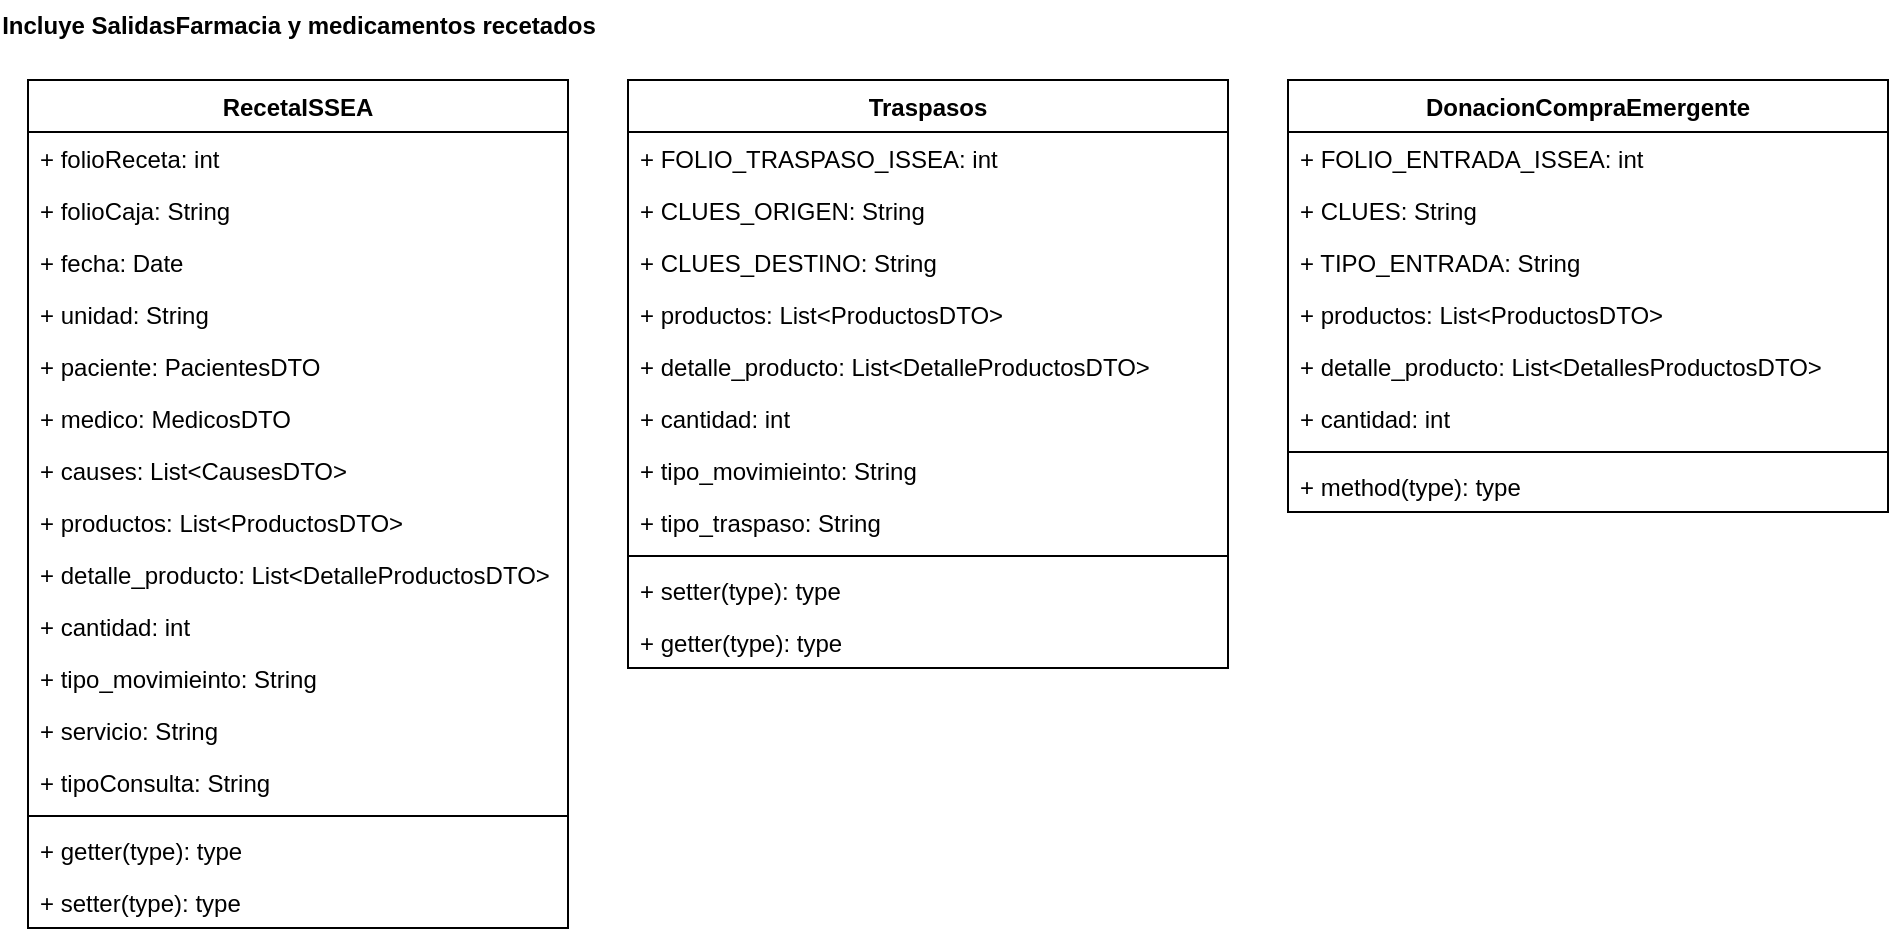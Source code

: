 <mxfile version="24.7.6">
  <diagram name="Página-1" id="Mrx_eFIcQI8XszQ_j0JY">
    <mxGraphModel dx="1103" dy="551" grid="1" gridSize="10" guides="1" tooltips="1" connect="1" arrows="1" fold="1" page="1" pageScale="1" pageWidth="827" pageHeight="1169" math="0" shadow="0">
      <root>
        <mxCell id="0" />
        <mxCell id="1" parent="0" />
        <mxCell id="yRYUWWocsTlMkoomAqM9-1" value="RecetaISSEA" style="swimlane;fontStyle=1;align=center;verticalAlign=top;childLayout=stackLayout;horizontal=1;startSize=26;horizontalStack=0;resizeParent=1;resizeParentMax=0;resizeLast=0;collapsible=1;marginBottom=0;whiteSpace=wrap;html=1;" vertex="1" parent="1">
          <mxGeometry x="190" y="220" width="270" height="424" as="geometry" />
        </mxCell>
        <mxCell id="yRYUWWocsTlMkoomAqM9-2" value="+ folioReceta: int" style="text;strokeColor=none;fillColor=none;align=left;verticalAlign=top;spacingLeft=4;spacingRight=4;overflow=hidden;rotatable=0;points=[[0,0.5],[1,0.5]];portConstraint=eastwest;whiteSpace=wrap;html=1;" vertex="1" parent="yRYUWWocsTlMkoomAqM9-1">
          <mxGeometry y="26" width="270" height="26" as="geometry" />
        </mxCell>
        <mxCell id="yRYUWWocsTlMkoomAqM9-6" value="+ folioCaja: String" style="text;strokeColor=none;fillColor=none;align=left;verticalAlign=top;spacingLeft=4;spacingRight=4;overflow=hidden;rotatable=0;points=[[0,0.5],[1,0.5]];portConstraint=eastwest;whiteSpace=wrap;html=1;" vertex="1" parent="yRYUWWocsTlMkoomAqM9-1">
          <mxGeometry y="52" width="270" height="26" as="geometry" />
        </mxCell>
        <mxCell id="yRYUWWocsTlMkoomAqM9-7" value="+ fecha: Date" style="text;strokeColor=none;fillColor=none;align=left;verticalAlign=top;spacingLeft=4;spacingRight=4;overflow=hidden;rotatable=0;points=[[0,0.5],[1,0.5]];portConstraint=eastwest;whiteSpace=wrap;html=1;" vertex="1" parent="yRYUWWocsTlMkoomAqM9-1">
          <mxGeometry y="78" width="270" height="26" as="geometry" />
        </mxCell>
        <mxCell id="yRYUWWocsTlMkoomAqM9-12" value="+ unidad: String" style="text;strokeColor=none;fillColor=none;align=left;verticalAlign=top;spacingLeft=4;spacingRight=4;overflow=hidden;rotatable=0;points=[[0,0.5],[1,0.5]];portConstraint=eastwest;whiteSpace=wrap;html=1;" vertex="1" parent="yRYUWWocsTlMkoomAqM9-1">
          <mxGeometry y="104" width="270" height="26" as="geometry" />
        </mxCell>
        <mxCell id="yRYUWWocsTlMkoomAqM9-8" value="+ paciente: PacientesDTO" style="text;strokeColor=none;fillColor=none;align=left;verticalAlign=top;spacingLeft=4;spacingRight=4;overflow=hidden;rotatable=0;points=[[0,0.5],[1,0.5]];portConstraint=eastwest;whiteSpace=wrap;html=1;" vertex="1" parent="yRYUWWocsTlMkoomAqM9-1">
          <mxGeometry y="130" width="270" height="26" as="geometry" />
        </mxCell>
        <mxCell id="yRYUWWocsTlMkoomAqM9-9" value="+ medico: MedicosDTO" style="text;strokeColor=none;fillColor=none;align=left;verticalAlign=top;spacingLeft=4;spacingRight=4;overflow=hidden;rotatable=0;points=[[0,0.5],[1,0.5]];portConstraint=eastwest;whiteSpace=wrap;html=1;" vertex="1" parent="yRYUWWocsTlMkoomAqM9-1">
          <mxGeometry y="156" width="270" height="26" as="geometry" />
        </mxCell>
        <mxCell id="yRYUWWocsTlMkoomAqM9-10" value="+ causes: List&amp;lt;CausesDTO&amp;gt;" style="text;strokeColor=none;fillColor=none;align=left;verticalAlign=top;spacingLeft=4;spacingRight=4;overflow=hidden;rotatable=0;points=[[0,0.5],[1,0.5]];portConstraint=eastwest;whiteSpace=wrap;html=1;" vertex="1" parent="yRYUWWocsTlMkoomAqM9-1">
          <mxGeometry y="182" width="270" height="26" as="geometry" />
        </mxCell>
        <mxCell id="yRYUWWocsTlMkoomAqM9-11" value="+ productos: List&amp;lt;ProductosDTO&amp;gt;&lt;div&gt;&lt;br&gt;&lt;/div&gt;" style="text;strokeColor=none;fillColor=none;align=left;verticalAlign=top;spacingLeft=4;spacingRight=4;overflow=hidden;rotatable=0;points=[[0,0.5],[1,0.5]];portConstraint=eastwest;whiteSpace=wrap;html=1;" vertex="1" parent="yRYUWWocsTlMkoomAqM9-1">
          <mxGeometry y="208" width="270" height="26" as="geometry" />
        </mxCell>
        <mxCell id="yRYUWWocsTlMkoomAqM9-17" value="+ detalle_producto: List&amp;lt;DetalleProductosDTO&amp;gt;" style="text;strokeColor=none;fillColor=none;align=left;verticalAlign=top;spacingLeft=4;spacingRight=4;overflow=hidden;rotatable=0;points=[[0,0.5],[1,0.5]];portConstraint=eastwest;whiteSpace=wrap;html=1;" vertex="1" parent="yRYUWWocsTlMkoomAqM9-1">
          <mxGeometry y="234" width="270" height="26" as="geometry" />
        </mxCell>
        <mxCell id="yRYUWWocsTlMkoomAqM9-26" value="+ cantidad: int" style="text;strokeColor=none;fillColor=none;align=left;verticalAlign=top;spacingLeft=4;spacingRight=4;overflow=hidden;rotatable=0;points=[[0,0.5],[1,0.5]];portConstraint=eastwest;whiteSpace=wrap;html=1;" vertex="1" parent="yRYUWWocsTlMkoomAqM9-1">
          <mxGeometry y="260" width="270" height="26" as="geometry" />
        </mxCell>
        <mxCell id="yRYUWWocsTlMkoomAqM9-27" value="+ tipo_movimieinto: String&lt;div&gt;&lt;br&gt;&lt;/div&gt;" style="text;strokeColor=none;fillColor=none;align=left;verticalAlign=top;spacingLeft=4;spacingRight=4;overflow=hidden;rotatable=0;points=[[0,0.5],[1,0.5]];portConstraint=eastwest;whiteSpace=wrap;html=1;" vertex="1" parent="yRYUWWocsTlMkoomAqM9-1">
          <mxGeometry y="286" width="270" height="26" as="geometry" />
        </mxCell>
        <mxCell id="yRYUWWocsTlMkoomAqM9-30" value="+ servicio: String" style="text;strokeColor=none;fillColor=none;align=left;verticalAlign=top;spacingLeft=4;spacingRight=4;overflow=hidden;rotatable=0;points=[[0,0.5],[1,0.5]];portConstraint=eastwest;whiteSpace=wrap;html=1;" vertex="1" parent="yRYUWWocsTlMkoomAqM9-1">
          <mxGeometry y="312" width="270" height="26" as="geometry" />
        </mxCell>
        <mxCell id="yRYUWWocsTlMkoomAqM9-35" value="+ tipoConsulta: String&lt;div&gt;&lt;br&gt;&lt;/div&gt;" style="text;strokeColor=none;fillColor=none;align=left;verticalAlign=top;spacingLeft=4;spacingRight=4;overflow=hidden;rotatable=0;points=[[0,0.5],[1,0.5]];portConstraint=eastwest;whiteSpace=wrap;html=1;" vertex="1" parent="yRYUWWocsTlMkoomAqM9-1">
          <mxGeometry y="338" width="270" height="26" as="geometry" />
        </mxCell>
        <mxCell id="yRYUWWocsTlMkoomAqM9-3" value="" style="line;strokeWidth=1;fillColor=none;align=left;verticalAlign=middle;spacingTop=-1;spacingLeft=3;spacingRight=3;rotatable=0;labelPosition=right;points=[];portConstraint=eastwest;strokeColor=inherit;" vertex="1" parent="yRYUWWocsTlMkoomAqM9-1">
          <mxGeometry y="364" width="270" height="8" as="geometry" />
        </mxCell>
        <mxCell id="yRYUWWocsTlMkoomAqM9-4" value="+ getter(type): type" style="text;strokeColor=none;fillColor=none;align=left;verticalAlign=top;spacingLeft=4;spacingRight=4;overflow=hidden;rotatable=0;points=[[0,0.5],[1,0.5]];portConstraint=eastwest;whiteSpace=wrap;html=1;" vertex="1" parent="yRYUWWocsTlMkoomAqM9-1">
          <mxGeometry y="372" width="270" height="26" as="geometry" />
        </mxCell>
        <mxCell id="yRYUWWocsTlMkoomAqM9-5" value="+ setter(type): type" style="text;strokeColor=none;fillColor=none;align=left;verticalAlign=top;spacingLeft=4;spacingRight=4;overflow=hidden;rotatable=0;points=[[0,0.5],[1,0.5]];portConstraint=eastwest;whiteSpace=wrap;html=1;" vertex="1" parent="yRYUWWocsTlMkoomAqM9-1">
          <mxGeometry y="398" width="270" height="26" as="geometry" />
        </mxCell>
        <mxCell id="yRYUWWocsTlMkoomAqM9-13" value="Traspasos" style="swimlane;fontStyle=1;align=center;verticalAlign=top;childLayout=stackLayout;horizontal=1;startSize=26;horizontalStack=0;resizeParent=1;resizeParentMax=0;resizeLast=0;collapsible=1;marginBottom=0;whiteSpace=wrap;html=1;" vertex="1" parent="1">
          <mxGeometry x="490" y="220" width="300" height="294" as="geometry" />
        </mxCell>
        <mxCell id="yRYUWWocsTlMkoomAqM9-25" value="+ FOLIO_TRASPASO_ISSEA: int" style="text;strokeColor=none;fillColor=none;align=left;verticalAlign=top;spacingLeft=4;spacingRight=4;overflow=hidden;rotatable=0;points=[[0,0.5],[1,0.5]];portConstraint=eastwest;whiteSpace=wrap;html=1;" vertex="1" parent="yRYUWWocsTlMkoomAqM9-13">
          <mxGeometry y="26" width="300" height="26" as="geometry" />
        </mxCell>
        <mxCell id="yRYUWWocsTlMkoomAqM9-31" value="+ CLUES_ORIGEN: String" style="text;strokeColor=none;fillColor=none;align=left;verticalAlign=top;spacingLeft=4;spacingRight=4;overflow=hidden;rotatable=0;points=[[0,0.5],[1,0.5]];portConstraint=eastwest;whiteSpace=wrap;html=1;" vertex="1" parent="yRYUWWocsTlMkoomAqM9-13">
          <mxGeometry y="52" width="300" height="26" as="geometry" />
        </mxCell>
        <mxCell id="yRYUWWocsTlMkoomAqM9-32" value="+ CLUES_DESTINO: String" style="text;strokeColor=none;fillColor=none;align=left;verticalAlign=top;spacingLeft=4;spacingRight=4;overflow=hidden;rotatable=0;points=[[0,0.5],[1,0.5]];portConstraint=eastwest;whiteSpace=wrap;html=1;" vertex="1" parent="yRYUWWocsTlMkoomAqM9-13">
          <mxGeometry y="78" width="300" height="26" as="geometry" />
        </mxCell>
        <mxCell id="yRYUWWocsTlMkoomAqM9-14" value="+ productos: List&amp;lt;ProductosDTO&amp;gt;" style="text;strokeColor=none;fillColor=none;align=left;verticalAlign=top;spacingLeft=4;spacingRight=4;overflow=hidden;rotatable=0;points=[[0,0.5],[1,0.5]];portConstraint=eastwest;whiteSpace=wrap;html=1;" vertex="1" parent="yRYUWWocsTlMkoomAqM9-13">
          <mxGeometry y="104" width="300" height="26" as="geometry" />
        </mxCell>
        <mxCell id="yRYUWWocsTlMkoomAqM9-22" value="+ detalle_producto: List&amp;lt;DetalleProductosDTO&amp;gt;" style="text;strokeColor=none;fillColor=none;align=left;verticalAlign=top;spacingLeft=4;spacingRight=4;overflow=hidden;rotatable=0;points=[[0,0.5],[1,0.5]];portConstraint=eastwest;whiteSpace=wrap;html=1;" vertex="1" parent="yRYUWWocsTlMkoomAqM9-13">
          <mxGeometry y="130" width="300" height="26" as="geometry" />
        </mxCell>
        <mxCell id="yRYUWWocsTlMkoomAqM9-28" value="+ cantidad: int" style="text;strokeColor=none;fillColor=none;align=left;verticalAlign=top;spacingLeft=4;spacingRight=4;overflow=hidden;rotatable=0;points=[[0,0.5],[1,0.5]];portConstraint=eastwest;whiteSpace=wrap;html=1;" vertex="1" parent="yRYUWWocsTlMkoomAqM9-13">
          <mxGeometry y="156" width="300" height="26" as="geometry" />
        </mxCell>
        <mxCell id="yRYUWWocsTlMkoomAqM9-29" value="+ tipo_movimieinto: String&lt;div&gt;&lt;br&gt;&lt;/div&gt;" style="text;strokeColor=none;fillColor=none;align=left;verticalAlign=top;spacingLeft=4;spacingRight=4;overflow=hidden;rotatable=0;points=[[0,0.5],[1,0.5]];portConstraint=eastwest;whiteSpace=wrap;html=1;" vertex="1" parent="yRYUWWocsTlMkoomAqM9-13">
          <mxGeometry y="182" width="300" height="26" as="geometry" />
        </mxCell>
        <mxCell id="yRYUWWocsTlMkoomAqM9-40" value="+ tipo_traspaso: String&lt;div&gt;&lt;br&gt;&lt;/div&gt;" style="text;strokeColor=none;fillColor=none;align=left;verticalAlign=top;spacingLeft=4;spacingRight=4;overflow=hidden;rotatable=0;points=[[0,0.5],[1,0.5]];portConstraint=eastwest;whiteSpace=wrap;html=1;" vertex="1" parent="yRYUWWocsTlMkoomAqM9-13">
          <mxGeometry y="208" width="300" height="26" as="geometry" />
        </mxCell>
        <mxCell id="yRYUWWocsTlMkoomAqM9-15" value="" style="line;strokeWidth=1;fillColor=none;align=left;verticalAlign=middle;spacingTop=-1;spacingLeft=3;spacingRight=3;rotatable=0;labelPosition=right;points=[];portConstraint=eastwest;strokeColor=inherit;" vertex="1" parent="yRYUWWocsTlMkoomAqM9-13">
          <mxGeometry y="234" width="300" height="8" as="geometry" />
        </mxCell>
        <mxCell id="yRYUWWocsTlMkoomAqM9-34" value="+ setter(type): type" style="text;strokeColor=none;fillColor=none;align=left;verticalAlign=top;spacingLeft=4;spacingRight=4;overflow=hidden;rotatable=0;points=[[0,0.5],[1,0.5]];portConstraint=eastwest;whiteSpace=wrap;html=1;" vertex="1" parent="yRYUWWocsTlMkoomAqM9-13">
          <mxGeometry y="242" width="300" height="26" as="geometry" />
        </mxCell>
        <mxCell id="yRYUWWocsTlMkoomAqM9-33" value="+ getter(type): type" style="text;strokeColor=none;fillColor=none;align=left;verticalAlign=top;spacingLeft=4;spacingRight=4;overflow=hidden;rotatable=0;points=[[0,0.5],[1,0.5]];portConstraint=eastwest;whiteSpace=wrap;html=1;" vertex="1" parent="yRYUWWocsTlMkoomAqM9-13">
          <mxGeometry y="268" width="300" height="26" as="geometry" />
        </mxCell>
        <mxCell id="yRYUWWocsTlMkoomAqM9-19" value="Incluye SalidasFarmacia y medicamentos recetados" style="text;align=center;fontStyle=1;verticalAlign=middle;spacingLeft=3;spacingRight=3;strokeColor=none;rotatable=0;points=[[0,0.5],[1,0.5]];portConstraint=eastwest;html=1;" vertex="1" parent="1">
          <mxGeometry x="285" y="180" width="80" height="26" as="geometry" />
        </mxCell>
        <mxCell id="yRYUWWocsTlMkoomAqM9-36" value="DonacionCompraEmergente" style="swimlane;fontStyle=1;align=center;verticalAlign=top;childLayout=stackLayout;horizontal=1;startSize=26;horizontalStack=0;resizeParent=1;resizeParentMax=0;resizeLast=0;collapsible=1;marginBottom=0;whiteSpace=wrap;html=1;" vertex="1" parent="1">
          <mxGeometry x="820" y="220" width="300" height="216" as="geometry" />
        </mxCell>
        <mxCell id="yRYUWWocsTlMkoomAqM9-37" value="+ FOLIO_ENTRADA_ISSEA: int" style="text;strokeColor=none;fillColor=none;align=left;verticalAlign=top;spacingLeft=4;spacingRight=4;overflow=hidden;rotatable=0;points=[[0,0.5],[1,0.5]];portConstraint=eastwest;whiteSpace=wrap;html=1;" vertex="1" parent="yRYUWWocsTlMkoomAqM9-36">
          <mxGeometry y="26" width="300" height="26" as="geometry" />
        </mxCell>
        <mxCell id="yRYUWWocsTlMkoomAqM9-41" value="+ CLUES: String" style="text;strokeColor=none;fillColor=none;align=left;verticalAlign=top;spacingLeft=4;spacingRight=4;overflow=hidden;rotatable=0;points=[[0,0.5],[1,0.5]];portConstraint=eastwest;whiteSpace=wrap;html=1;" vertex="1" parent="yRYUWWocsTlMkoomAqM9-36">
          <mxGeometry y="52" width="300" height="26" as="geometry" />
        </mxCell>
        <mxCell id="yRYUWWocsTlMkoomAqM9-45" value="+ TIPO_ENTRADA: String" style="text;strokeColor=none;fillColor=none;align=left;verticalAlign=top;spacingLeft=4;spacingRight=4;overflow=hidden;rotatable=0;points=[[0,0.5],[1,0.5]];portConstraint=eastwest;whiteSpace=wrap;html=1;" vertex="1" parent="yRYUWWocsTlMkoomAqM9-36">
          <mxGeometry y="78" width="300" height="26" as="geometry" />
        </mxCell>
        <mxCell id="yRYUWWocsTlMkoomAqM9-42" value="+ productos: List&amp;lt;ProductosDTO&amp;gt;" style="text;strokeColor=none;fillColor=none;align=left;verticalAlign=top;spacingLeft=4;spacingRight=4;overflow=hidden;rotatable=0;points=[[0,0.5],[1,0.5]];portConstraint=eastwest;whiteSpace=wrap;html=1;" vertex="1" parent="yRYUWWocsTlMkoomAqM9-36">
          <mxGeometry y="104" width="300" height="26" as="geometry" />
        </mxCell>
        <mxCell id="yRYUWWocsTlMkoomAqM9-43" value="+ detalle_producto: List&amp;lt;DetallesProductosDTO&amp;gt;" style="text;strokeColor=none;fillColor=none;align=left;verticalAlign=top;spacingLeft=4;spacingRight=4;overflow=hidden;rotatable=0;points=[[0,0.5],[1,0.5]];portConstraint=eastwest;whiteSpace=wrap;html=1;" vertex="1" parent="yRYUWWocsTlMkoomAqM9-36">
          <mxGeometry y="130" width="300" height="26" as="geometry" />
        </mxCell>
        <mxCell id="yRYUWWocsTlMkoomAqM9-44" value="+ cantidad: int" style="text;strokeColor=none;fillColor=none;align=left;verticalAlign=top;spacingLeft=4;spacingRight=4;overflow=hidden;rotatable=0;points=[[0,0.5],[1,0.5]];portConstraint=eastwest;whiteSpace=wrap;html=1;" vertex="1" parent="yRYUWWocsTlMkoomAqM9-36">
          <mxGeometry y="156" width="300" height="26" as="geometry" />
        </mxCell>
        <mxCell id="yRYUWWocsTlMkoomAqM9-38" value="" style="line;strokeWidth=1;fillColor=none;align=left;verticalAlign=middle;spacingTop=-1;spacingLeft=3;spacingRight=3;rotatable=0;labelPosition=right;points=[];portConstraint=eastwest;strokeColor=inherit;" vertex="1" parent="yRYUWWocsTlMkoomAqM9-36">
          <mxGeometry y="182" width="300" height="8" as="geometry" />
        </mxCell>
        <mxCell id="yRYUWWocsTlMkoomAqM9-39" value="+ method(type): type" style="text;strokeColor=none;fillColor=none;align=left;verticalAlign=top;spacingLeft=4;spacingRight=4;overflow=hidden;rotatable=0;points=[[0,0.5],[1,0.5]];portConstraint=eastwest;whiteSpace=wrap;html=1;" vertex="1" parent="yRYUWWocsTlMkoomAqM9-36">
          <mxGeometry y="190" width="300" height="26" as="geometry" />
        </mxCell>
      </root>
    </mxGraphModel>
  </diagram>
</mxfile>
